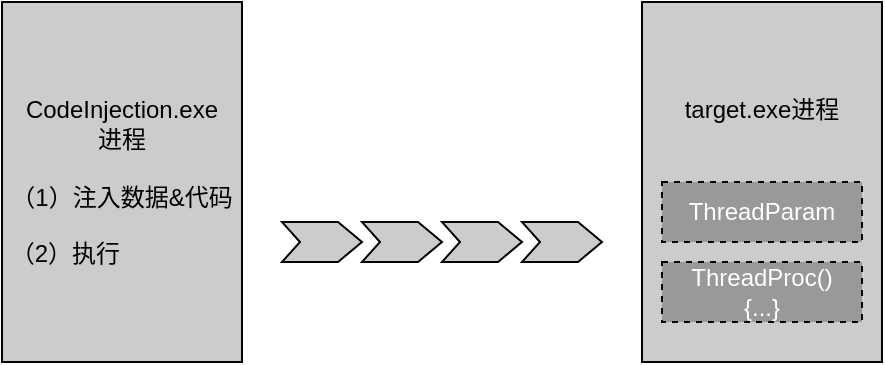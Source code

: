 <mxfile version="15.9.6" type="github">
  <diagram id="Xaz4YRDGbdrYCMMwThiw" name="第 1 页">
    <mxGraphModel dx="946" dy="623" grid="1" gridSize="10" guides="1" tooltips="1" connect="1" arrows="1" fold="1" page="1" pageScale="1" pageWidth="827" pageHeight="1169" math="0" shadow="0">
      <root>
        <mxCell id="0" />
        <mxCell id="1" parent="0" />
        <mxCell id="LsNtQOAXKsUhf4BI6eis-3" value="&lt;span style=&quot;background-color: rgb(204 , 204 , 204)&quot;&gt;&lt;span style=&quot;color: rgb(0 , 0 , 0) ; font-family: &amp;#34;helvetica&amp;#34; ; font-size: 12px ; font-style: normal ; font-weight: 400 ; letter-spacing: normal ; text-align: center ; text-indent: 0px ; text-transform: none ; word-spacing: 0px ; display: inline ; float: none&quot;&gt;CodeInjection.exe&lt;/span&gt;&lt;br style=&quot;color: rgb(0 , 0 , 0) ; font-family: &amp;#34;helvetica&amp;#34; ; font-size: 12px ; font-style: normal ; font-weight: 400 ; letter-spacing: normal ; text-align: center ; text-indent: 0px ; text-transform: none ; word-spacing: 0px&quot;&gt;&lt;/span&gt;&lt;div style=&quot;color: rgb(0 , 0 , 0) ; font-family: &amp;#34;helvetica&amp;#34; ; font-size: 12px ; font-style: normal ; font-weight: 400 ; letter-spacing: normal ; text-align: center ; text-indent: 0px ; text-transform: none ; word-spacing: 0px&quot;&gt;&lt;span style=&quot;background-color: rgb(204 , 204 , 204)&quot;&gt;进程&lt;/span&gt;&lt;/div&gt;&lt;div style=&quot;color: rgb(0 , 0 , 0) ; font-family: &amp;#34;helvetica&amp;#34; ; font-size: 12px ; font-style: normal ; font-weight: 400 ; letter-spacing: normal ; text-align: center ; text-indent: 0px ; text-transform: none ; word-spacing: 0px&quot;&gt;&lt;span style=&quot;background-color: rgb(204 , 204 , 204)&quot;&gt;&lt;br&gt;&lt;/span&gt;&lt;/div&gt;&lt;div style=&quot;color: rgb(0 , 0 , 0) ; font-family: &amp;#34;helvetica&amp;#34; ; font-size: 12px ; font-style: normal ; font-weight: 400 ; letter-spacing: normal ; text-align: center ; text-indent: 0px ; text-transform: none ; word-spacing: 0px&quot;&gt;&lt;span style=&quot;background-color: rgb(204 , 204 , 204)&quot;&gt;（1）注入数据&amp;amp;代码&lt;/span&gt;&lt;/div&gt;&lt;div style=&quot;color: rgb(0 , 0 , 0) ; font-family: &amp;#34;helvetica&amp;#34; ; font-size: 12px ; font-style: normal ; font-weight: 400 ; letter-spacing: normal ; text-align: center ; text-indent: 0px ; text-transform: none ; word-spacing: 0px&quot;&gt;&lt;span style=&quot;background-color: rgb(204 , 204 , 204)&quot;&gt;&lt;br&gt;&lt;/span&gt;&lt;/div&gt;&lt;div style=&quot;color: rgb(0 , 0 , 0) ; font-family: &amp;#34;helvetica&amp;#34; ; font-size: 12px ; font-style: normal ; font-weight: 400 ; letter-spacing: normal ; text-align: center ; text-indent: 0px ; text-transform: none ; word-spacing: 0px&quot;&gt;&lt;span style=&quot;background-color: rgb(204 , 204 , 204)&quot;&gt;（2）执行&amp;nbsp; &amp;nbsp; &amp;nbsp; &amp;nbsp; &amp;nbsp; &amp;nbsp; &amp;nbsp; &amp;nbsp; &amp;nbsp;&lt;/span&gt;&lt;/div&gt;" style="rounded=0;whiteSpace=wrap;html=1;fillColor=#CCCCCC;" vertex="1" parent="1">
          <mxGeometry x="130" y="140" width="120" height="180" as="geometry" />
        </mxCell>
        <mxCell id="LsNtQOAXKsUhf4BI6eis-6" value="&lt;font face=&quot;helvetica&quot;&gt;target.exe进程&lt;br&gt;&lt;br&gt;&lt;br&gt;&lt;br&gt;&lt;br&gt;&lt;br&gt;&lt;/font&gt;" style="rounded=0;whiteSpace=wrap;html=1;fillColor=#CCCCCC;" vertex="1" parent="1">
          <mxGeometry x="450" y="140" width="120" height="180" as="geometry" />
        </mxCell>
        <mxCell id="LsNtQOAXKsUhf4BI6eis-7" value="&lt;font color=&quot;#ffffff&quot;&gt;ThreadParam&lt;/font&gt;" style="rounded=0;whiteSpace=wrap;html=1;dashed=1;fillColor=#999999;" vertex="1" parent="1">
          <mxGeometry x="460" y="230" width="100" height="30" as="geometry" />
        </mxCell>
        <mxCell id="LsNtQOAXKsUhf4BI6eis-8" value="&lt;font color=&quot;#ffffff&quot;&gt;ThreadProc()&lt;br&gt;{...}&lt;br&gt;&lt;/font&gt;" style="rounded=0;whiteSpace=wrap;html=1;dashed=1;fillColor=#999999;" vertex="1" parent="1">
          <mxGeometry x="460" y="270" width="100" height="30" as="geometry" />
        </mxCell>
        <mxCell id="LsNtQOAXKsUhf4BI6eis-10" value="" style="html=1;shadow=0;dashed=0;align=center;verticalAlign=middle;shape=mxgraph.arrows2.arrow;dy=0;dx=12;notch=9;fontColor=#FFFFFF;fillColor=#CCCCCC;" vertex="1" parent="1">
          <mxGeometry x="270" y="250" width="40" height="20" as="geometry" />
        </mxCell>
        <mxCell id="LsNtQOAXKsUhf4BI6eis-12" value="" style="html=1;shadow=0;dashed=0;align=center;verticalAlign=middle;shape=mxgraph.arrows2.arrow;dy=0;dx=12;notch=9;fontColor=#FFFFFF;fillColor=#CCCCCC;" vertex="1" parent="1">
          <mxGeometry x="310" y="250" width="40" height="20" as="geometry" />
        </mxCell>
        <mxCell id="LsNtQOAXKsUhf4BI6eis-13" value="" style="html=1;shadow=0;dashed=0;align=center;verticalAlign=middle;shape=mxgraph.arrows2.arrow;dy=0;dx=12;notch=9;fontColor=#FFFFFF;fillColor=#CCCCCC;" vertex="1" parent="1">
          <mxGeometry x="350" y="250" width="40" height="20" as="geometry" />
        </mxCell>
        <mxCell id="LsNtQOAXKsUhf4BI6eis-14" value="" style="html=1;shadow=0;dashed=0;align=center;verticalAlign=middle;shape=mxgraph.arrows2.arrow;dy=0;dx=12;notch=9;fontColor=#FFFFFF;fillColor=#CCCCCC;" vertex="1" parent="1">
          <mxGeometry x="390" y="250" width="40" height="20" as="geometry" />
        </mxCell>
      </root>
    </mxGraphModel>
  </diagram>
</mxfile>
